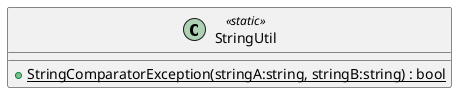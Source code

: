 @startuml
class StringUtil <<static>> {
    + {static} StringComparatorException(stringA:string, stringB:string) : bool
}
@enduml
